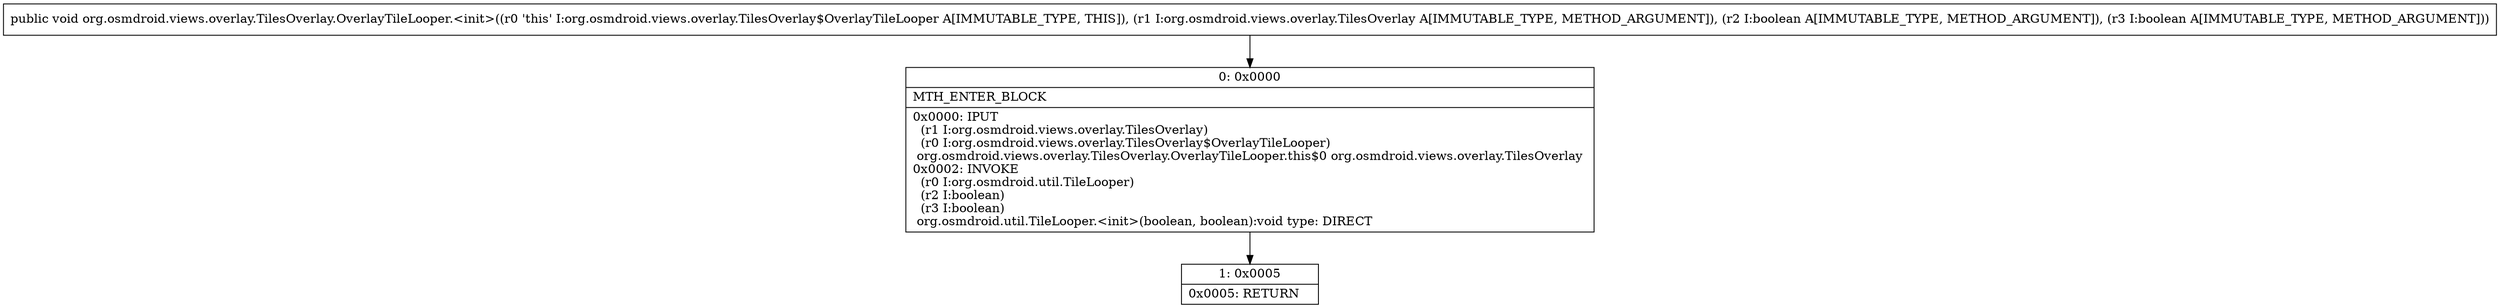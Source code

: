 digraph "CFG fororg.osmdroid.views.overlay.TilesOverlay.OverlayTileLooper.\<init\>(Lorg\/osmdroid\/views\/overlay\/TilesOverlay;ZZ)V" {
Node_0 [shape=record,label="{0\:\ 0x0000|MTH_ENTER_BLOCK\l|0x0000: IPUT  \l  (r1 I:org.osmdroid.views.overlay.TilesOverlay)\l  (r0 I:org.osmdroid.views.overlay.TilesOverlay$OverlayTileLooper)\l org.osmdroid.views.overlay.TilesOverlay.OverlayTileLooper.this$0 org.osmdroid.views.overlay.TilesOverlay \l0x0002: INVOKE  \l  (r0 I:org.osmdroid.util.TileLooper)\l  (r2 I:boolean)\l  (r3 I:boolean)\l org.osmdroid.util.TileLooper.\<init\>(boolean, boolean):void type: DIRECT \l}"];
Node_1 [shape=record,label="{1\:\ 0x0005|0x0005: RETURN   \l}"];
MethodNode[shape=record,label="{public void org.osmdroid.views.overlay.TilesOverlay.OverlayTileLooper.\<init\>((r0 'this' I:org.osmdroid.views.overlay.TilesOverlay$OverlayTileLooper A[IMMUTABLE_TYPE, THIS]), (r1 I:org.osmdroid.views.overlay.TilesOverlay A[IMMUTABLE_TYPE, METHOD_ARGUMENT]), (r2 I:boolean A[IMMUTABLE_TYPE, METHOD_ARGUMENT]), (r3 I:boolean A[IMMUTABLE_TYPE, METHOD_ARGUMENT])) }"];
MethodNode -> Node_0;
Node_0 -> Node_1;
}

